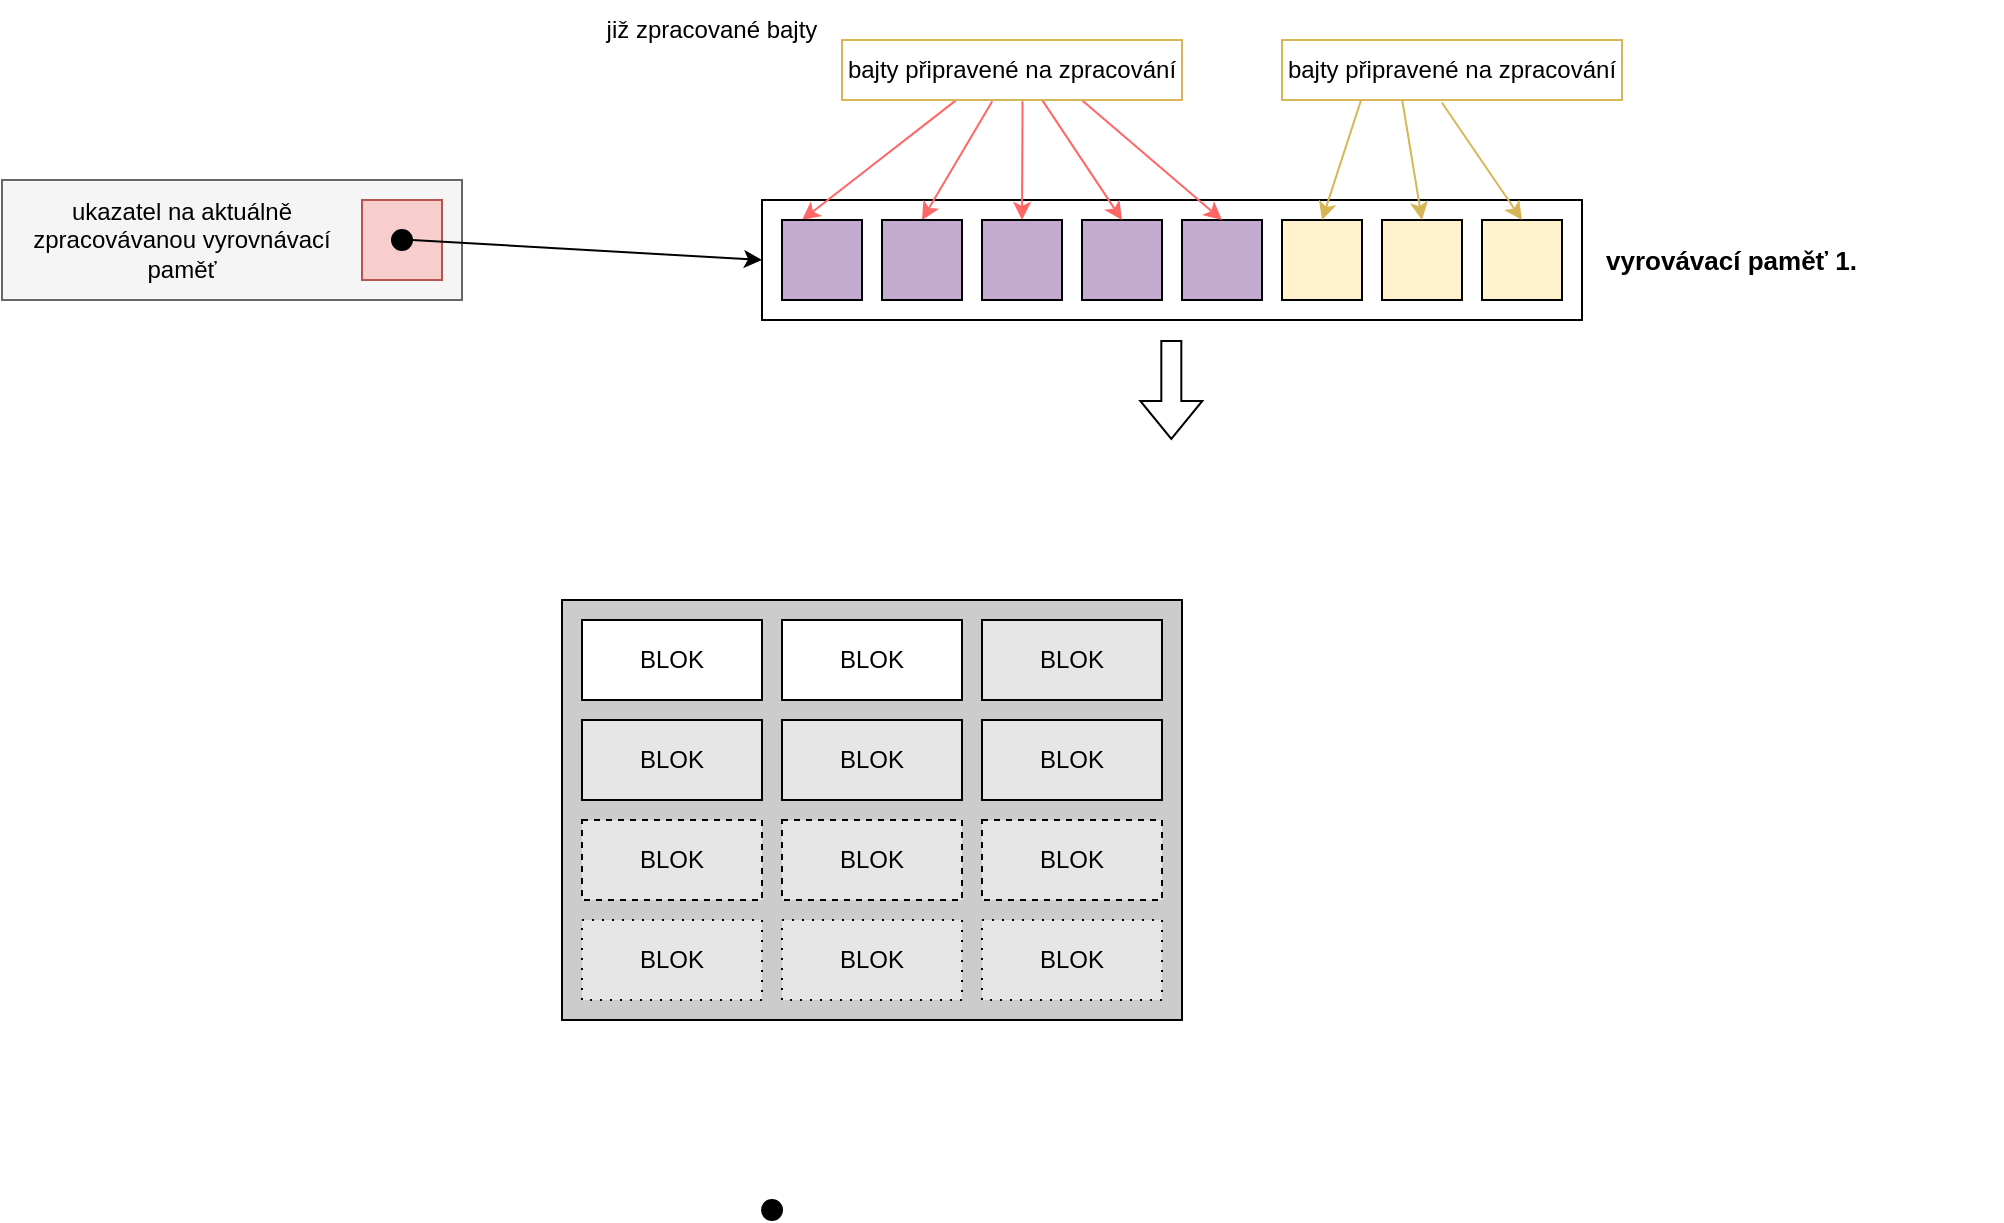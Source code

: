 <mxfile version="26.0.9">
  <diagram name="Page-1" id="LGPMgBIfTs9LsEEEOlJE">
    <mxGraphModel dx="954" dy="657" grid="1" gridSize="10" guides="1" tooltips="1" connect="1" arrows="1" fold="1" page="1" pageScale="1" pageWidth="1169" pageHeight="827" math="0" shadow="0">
      <root>
        <mxCell id="0" />
        <mxCell id="1" parent="0" />
        <mxCell id="0NhfyobeQGz_dx_P05Bh-1" value="" style="rounded=0;whiteSpace=wrap;html=1;" parent="1" vertex="1">
          <mxGeometry x="420" y="240" width="410" height="60" as="geometry" />
        </mxCell>
        <mxCell id="0NhfyobeQGz_dx_P05Bh-2" value="" style="rounded=0;whiteSpace=wrap;html=1;fillColor=#FFF2CC;strokeColor=#000000;" parent="1" vertex="1">
          <mxGeometry x="780" y="250" width="40" height="40" as="geometry" />
        </mxCell>
        <mxCell id="0NhfyobeQGz_dx_P05Bh-3" value="" style="rounded=0;whiteSpace=wrap;html=1;fillColor=#FFF2CC;strokeColor=#000000;" parent="1" vertex="1">
          <mxGeometry x="680" y="250" width="40" height="40" as="geometry" />
        </mxCell>
        <mxCell id="0NhfyobeQGz_dx_P05Bh-4" value="" style="rounded=0;whiteSpace=wrap;html=1;fillColor=#FFF2CC;strokeColor=#000000;" parent="1" vertex="1">
          <mxGeometry x="730" y="250" width="40" height="40" as="geometry" />
        </mxCell>
        <mxCell id="0NhfyobeQGz_dx_P05Bh-6" value="" style="rounded=0;whiteSpace=wrap;html=1;fillColor=#C3ABD0;strokeColor=#000000;" parent="1" vertex="1">
          <mxGeometry x="630" y="250" width="40" height="40" as="geometry" />
        </mxCell>
        <mxCell id="0NhfyobeQGz_dx_P05Bh-10" value="" style="endArrow=classic;html=1;rounded=0;entryX=0.25;entryY=0;entryDx=0;entryDy=0;fillColor=#f8cecc;strokeColor=#FF6666;exitX=0.335;exitY=1.006;exitDx=0;exitDy=0;exitPerimeter=0;" parent="1" source="0NhfyobeQGz_dx_P05Bh-37" edge="1">
          <mxGeometry width="50" height="50" relative="1" as="geometry">
            <mxPoint x="500" y="190" as="sourcePoint" />
            <mxPoint x="440.0" y="250" as="targetPoint" />
          </mxGeometry>
        </mxCell>
        <mxCell id="0NhfyobeQGz_dx_P05Bh-11" value="" style="endArrow=classic;html=1;rounded=0;entryX=0.5;entryY=0;entryDx=0;entryDy=0;fillColor=#f8cecc;strokeColor=#FF6666;exitX=0.442;exitY=1.019;exitDx=0;exitDy=0;exitPerimeter=0;" parent="1" source="0NhfyobeQGz_dx_P05Bh-37" target="0NhfyobeQGz_dx_P05Bh-32" edge="1">
          <mxGeometry width="50" height="50" relative="1" as="geometry">
            <mxPoint x="520" y="190" as="sourcePoint" />
            <mxPoint x="490.0" y="250" as="targetPoint" />
          </mxGeometry>
        </mxCell>
        <mxCell id="0NhfyobeQGz_dx_P05Bh-12" value="" style="endArrow=classic;html=1;rounded=0;entryX=0.5;entryY=0;entryDx=0;entryDy=0;fillColor=#f8cecc;strokeColor=#FF6666;exitX=0.531;exitY=1.019;exitDx=0;exitDy=0;exitPerimeter=0;" parent="1" source="0NhfyobeQGz_dx_P05Bh-37" target="0NhfyobeQGz_dx_P05Bh-33" edge="1">
          <mxGeometry width="50" height="50" relative="1" as="geometry">
            <mxPoint x="540" y="190" as="sourcePoint" />
            <mxPoint x="540" y="250" as="targetPoint" />
          </mxGeometry>
        </mxCell>
        <mxCell id="0NhfyobeQGz_dx_P05Bh-13" value="již zpracované bajty" style="text;html=1;align=center;verticalAlign=middle;whiteSpace=wrap;rounded=0;" parent="1" vertex="1">
          <mxGeometry x="330" y="140" width="130" height="30" as="geometry" />
        </mxCell>
        <mxCell id="0NhfyobeQGz_dx_P05Bh-17" value="" style="endArrow=classic;html=1;rounded=0;exitX=0.234;exitY=0.976;exitDx=0;exitDy=0;entryX=0.5;entryY=0;entryDx=0;entryDy=0;fillColor=#fff2cc;strokeColor=#d6b656;exitPerimeter=0;" parent="1" source="0NhfyobeQGz_dx_P05Bh-20" target="0NhfyobeQGz_dx_P05Bh-3" edge="1">
          <mxGeometry width="50" height="50" relative="1" as="geometry">
            <mxPoint x="701.42" y="191.38" as="sourcePoint" />
            <mxPoint x="720" y="300" as="targetPoint" />
          </mxGeometry>
        </mxCell>
        <mxCell id="0NhfyobeQGz_dx_P05Bh-18" value="" style="endArrow=classic;html=1;rounded=0;exitX=0.354;exitY=1.012;exitDx=0;exitDy=0;entryX=0.5;entryY=0;entryDx=0;entryDy=0;fillColor=#fff2cc;strokeColor=#d6b656;exitPerimeter=0;" parent="1" source="0NhfyobeQGz_dx_P05Bh-20" target="0NhfyobeQGz_dx_P05Bh-4" edge="1">
          <mxGeometry width="50" height="50" relative="1" as="geometry">
            <mxPoint x="725" y="190" as="sourcePoint" />
            <mxPoint x="710" y="260" as="targetPoint" />
          </mxGeometry>
        </mxCell>
        <mxCell id="0NhfyobeQGz_dx_P05Bh-19" value="" style="endArrow=classic;html=1;rounded=0;exitX=0.47;exitY=1.042;exitDx=0;exitDy=0;entryX=0.5;entryY=0;entryDx=0;entryDy=0;fillColor=#fff2cc;strokeColor=#d6b656;exitPerimeter=0;" parent="1" source="0NhfyobeQGz_dx_P05Bh-20" target="0NhfyobeQGz_dx_P05Bh-2" edge="1">
          <mxGeometry width="50" height="50" relative="1" as="geometry">
            <mxPoint x="770" y="190" as="sourcePoint" />
            <mxPoint x="760" y="260" as="targetPoint" />
          </mxGeometry>
        </mxCell>
        <mxCell id="0NhfyobeQGz_dx_P05Bh-20" value="bajty připravené na zpracování" style="rounded=0;whiteSpace=wrap;html=1;strokeColor=#D6B656;" parent="1" vertex="1">
          <mxGeometry x="680" y="160" width="170" height="30" as="geometry" />
        </mxCell>
        <mxCell id="0NhfyobeQGz_dx_P05Bh-21" value="&lt;font style=&quot;font-size: 13px;&quot;&gt;&lt;b&gt;vyrovávací paměť 1.&lt;/b&gt;&lt;/font&gt;" style="text;html=1;align=left;verticalAlign=middle;whiteSpace=wrap;rounded=0;" parent="1" vertex="1">
          <mxGeometry x="840" y="255" width="200" height="30" as="geometry" />
        </mxCell>
        <mxCell id="0NhfyobeQGz_dx_P05Bh-22" value="" style="rounded=0;whiteSpace=wrap;html=1;fillColor=#f5f5f5;fontColor=#333333;strokeColor=#666666;" parent="1" vertex="1">
          <mxGeometry x="40" y="230" width="230" height="60" as="geometry" />
        </mxCell>
        <mxCell id="0NhfyobeQGz_dx_P05Bh-23" value="ukazatel na aktuálně zpracovávanou vyrovnávací paměť" style="text;html=1;align=center;verticalAlign=middle;whiteSpace=wrap;rounded=0;" parent="1" vertex="1">
          <mxGeometry x="50" y="230" width="160" height="60" as="geometry" />
        </mxCell>
        <mxCell id="0NhfyobeQGz_dx_P05Bh-24" value="" style="rounded=0;whiteSpace=wrap;html=1;fillColor=#f8cecc;strokeColor=#b85450;" parent="1" vertex="1">
          <mxGeometry x="220" y="240" width="40" height="40" as="geometry" />
        </mxCell>
        <mxCell id="0NhfyobeQGz_dx_P05Bh-25" value="" style="ellipse;whiteSpace=wrap;html=1;aspect=fixed;fillColor=#000000;" parent="1" vertex="1">
          <mxGeometry x="235" y="255" width="10" height="10" as="geometry" />
        </mxCell>
        <mxCell id="0NhfyobeQGz_dx_P05Bh-26" value="" style="endArrow=classic;html=1;rounded=0;exitX=1;exitY=0.5;exitDx=0;exitDy=0;entryX=0;entryY=0.5;entryDx=0;entryDy=0;" parent="1" source="0NhfyobeQGz_dx_P05Bh-25" target="0NhfyobeQGz_dx_P05Bh-1" edge="1">
          <mxGeometry width="50" height="50" relative="1" as="geometry">
            <mxPoint x="190" y="290" as="sourcePoint" />
            <mxPoint x="380" y="250" as="targetPoint" />
          </mxGeometry>
        </mxCell>
        <mxCell id="0NhfyobeQGz_dx_P05Bh-27" value="" style="shape=flexArrow;endArrow=classic;html=1;rounded=0;" parent="1" edge="1">
          <mxGeometry width="50" height="50" relative="1" as="geometry">
            <mxPoint x="624.66" y="310" as="sourcePoint" />
            <mxPoint x="624.66" y="360" as="targetPoint" />
          </mxGeometry>
        </mxCell>
        <mxCell id="0NhfyobeQGz_dx_P05Bh-28" value="" style="rounded=0;whiteSpace=wrap;html=1;fillColor=#C3ABD0;strokeColor=#000000;" parent="1" vertex="1">
          <mxGeometry x="430" y="250" width="40" height="40" as="geometry" />
        </mxCell>
        <mxCell id="0NhfyobeQGz_dx_P05Bh-32" value="" style="rounded=0;whiteSpace=wrap;html=1;fillColor=#C3ABD0;strokeColor=#000000;" parent="1" vertex="1">
          <mxGeometry x="480" y="250" width="40" height="40" as="geometry" />
        </mxCell>
        <mxCell id="0NhfyobeQGz_dx_P05Bh-33" value="" style="rounded=0;whiteSpace=wrap;html=1;fillColor=#C3ABD0;strokeColor=#000000;" parent="1" vertex="1">
          <mxGeometry x="530" y="250" width="40" height="40" as="geometry" />
        </mxCell>
        <mxCell id="0NhfyobeQGz_dx_P05Bh-34" value="" style="rounded=0;whiteSpace=wrap;html=1;fillColor=#C3ABD0;strokeColor=#000000;" parent="1" vertex="1">
          <mxGeometry x="580" y="250" width="40" height="40" as="geometry" />
        </mxCell>
        <mxCell id="0NhfyobeQGz_dx_P05Bh-35" value="" style="endArrow=classic;html=1;rounded=0;entryX=0.5;entryY=0;entryDx=0;entryDy=0;fillColor=#f8cecc;strokeColor=#FF6666;exitX=0.588;exitY=0.994;exitDx=0;exitDy=0;exitPerimeter=0;" parent="1" source="0NhfyobeQGz_dx_P05Bh-37" target="0NhfyobeQGz_dx_P05Bh-34" edge="1">
          <mxGeometry width="50" height="50" relative="1" as="geometry">
            <mxPoint x="560" y="190" as="sourcePoint" />
            <mxPoint x="600" y="250" as="targetPoint" />
          </mxGeometry>
        </mxCell>
        <mxCell id="0NhfyobeQGz_dx_P05Bh-36" value="" style="endArrow=classic;html=1;rounded=0;entryX=0.5;entryY=0;entryDx=0;entryDy=0;fillColor=#f8cecc;strokeColor=#FF6666;exitX=0.706;exitY=1.006;exitDx=0;exitDy=0;exitPerimeter=0;" parent="1" source="0NhfyobeQGz_dx_P05Bh-37" target="0NhfyobeQGz_dx_P05Bh-6" edge="1">
          <mxGeometry width="50" height="50" relative="1" as="geometry">
            <mxPoint x="580" y="190" as="sourcePoint" />
            <mxPoint x="660" y="230" as="targetPoint" />
          </mxGeometry>
        </mxCell>
        <mxCell id="0NhfyobeQGz_dx_P05Bh-37" value="bajty připravené na zpracování" style="rounded=0;whiteSpace=wrap;html=1;strokeColor=#D6B656;" parent="1" vertex="1">
          <mxGeometry x="460" y="160" width="170" height="30" as="geometry" />
        </mxCell>
        <mxCell id="0NhfyobeQGz_dx_P05Bh-38" value="" style="rounded=0;whiteSpace=wrap;html=1;fillColor=#CCCCCC;" parent="1" vertex="1">
          <mxGeometry x="320" y="440" width="310" height="210" as="geometry" />
        </mxCell>
        <mxCell id="0NhfyobeQGz_dx_P05Bh-39" value="" style="rounded=0;whiteSpace=wrap;html=1;" parent="1" vertex="1">
          <mxGeometry x="330" y="450" width="90" height="40" as="geometry" />
        </mxCell>
        <mxCell id="0NhfyobeQGz_dx_P05Bh-40" value="" style="rounded=0;whiteSpace=wrap;html=1;" parent="1" vertex="1">
          <mxGeometry x="430" y="450" width="90" height="40" as="geometry" />
        </mxCell>
        <mxCell id="0NhfyobeQGz_dx_P05Bh-41" value="" style="rounded=0;whiteSpace=wrap;html=1;fillColor=#E6E6E6;" parent="1" vertex="1">
          <mxGeometry x="530" y="450" width="90" height="40" as="geometry" />
        </mxCell>
        <mxCell id="0NhfyobeQGz_dx_P05Bh-42" value="" style="rounded=0;whiteSpace=wrap;html=1;fillColor=#E6E6E6;" parent="1" vertex="1">
          <mxGeometry x="330" y="500" width="90" height="40" as="geometry" />
        </mxCell>
        <mxCell id="0NhfyobeQGz_dx_P05Bh-43" value="" style="rounded=0;whiteSpace=wrap;html=1;fillColor=#E6E6E6;" parent="1" vertex="1">
          <mxGeometry x="430" y="500" width="90" height="40" as="geometry" />
        </mxCell>
        <mxCell id="0NhfyobeQGz_dx_P05Bh-44" value="" style="rounded=0;whiteSpace=wrap;html=1;fillColor=#E6E6E6;" parent="1" vertex="1">
          <mxGeometry x="530" y="500" width="90" height="40" as="geometry" />
        </mxCell>
        <mxCell id="0NhfyobeQGz_dx_P05Bh-45" value="" style="rounded=0;whiteSpace=wrap;html=1;dashed=1;fillColor=#E6E6E6;" parent="1" vertex="1">
          <mxGeometry x="530" y="550" width="90" height="40" as="geometry" />
        </mxCell>
        <mxCell id="0NhfyobeQGz_dx_P05Bh-46" value="" style="rounded=0;whiteSpace=wrap;html=1;dashed=1;fillColor=#E6E6E6;" parent="1" vertex="1">
          <mxGeometry x="430" y="550" width="90" height="40" as="geometry" />
        </mxCell>
        <mxCell id="0NhfyobeQGz_dx_P05Bh-47" value="" style="rounded=0;whiteSpace=wrap;html=1;dashed=1;fillColor=#E6E6E6;" parent="1" vertex="1">
          <mxGeometry x="330" y="550" width="90" height="40" as="geometry" />
        </mxCell>
        <mxCell id="0NhfyobeQGz_dx_P05Bh-49" value="" style="ellipse;whiteSpace=wrap;html=1;aspect=fixed;strokeColor=#000000;fillColor=#000000;" parent="1" vertex="1">
          <mxGeometry x="420" y="740" width="10" height="10" as="geometry" />
        </mxCell>
        <mxCell id="0NhfyobeQGz_dx_P05Bh-53" value="" style="rounded=0;whiteSpace=wrap;html=1;dashed=1;dashPattern=1 4;fillColor=#E6E6E6;" parent="1" vertex="1">
          <mxGeometry x="430" y="600" width="90" height="40" as="geometry" />
        </mxCell>
        <mxCell id="0NhfyobeQGz_dx_P05Bh-55" value="" style="rounded=0;whiteSpace=wrap;html=1;dashed=1;dashPattern=1 4;fillColor=#E6E6E6;" parent="1" vertex="1">
          <mxGeometry x="330" y="600" width="90" height="40" as="geometry" />
        </mxCell>
        <mxCell id="0NhfyobeQGz_dx_P05Bh-56" value="" style="rounded=0;whiteSpace=wrap;html=1;dashed=1;dashPattern=1 4;fillColor=#E6E6E6;" parent="1" vertex="1">
          <mxGeometry x="530" y="600" width="90" height="40" as="geometry" />
        </mxCell>
        <mxCell id="0NhfyobeQGz_dx_P05Bh-57" value="BLOK" style="text;html=1;align=center;verticalAlign=middle;whiteSpace=wrap;rounded=0;" parent="1" vertex="1">
          <mxGeometry x="345" y="455" width="60" height="30" as="geometry" />
        </mxCell>
        <mxCell id="0NhfyobeQGz_dx_P05Bh-58" value="BLOK" style="text;html=1;align=center;verticalAlign=middle;whiteSpace=wrap;rounded=0;" parent="1" vertex="1">
          <mxGeometry x="445" y="455" width="60" height="30" as="geometry" />
        </mxCell>
        <mxCell id="0NhfyobeQGz_dx_P05Bh-59" value="BLOK" style="text;html=1;align=center;verticalAlign=middle;whiteSpace=wrap;rounded=0;" parent="1" vertex="1">
          <mxGeometry x="545" y="455" width="60" height="30" as="geometry" />
        </mxCell>
        <mxCell id="0NhfyobeQGz_dx_P05Bh-60" value="BLOK" style="text;html=1;align=center;verticalAlign=middle;whiteSpace=wrap;rounded=0;" parent="1" vertex="1">
          <mxGeometry x="345" y="505" width="60" height="30" as="geometry" />
        </mxCell>
        <mxCell id="0NhfyobeQGz_dx_P05Bh-61" value="BLOK" style="text;html=1;align=center;verticalAlign=middle;whiteSpace=wrap;rounded=0;" parent="1" vertex="1">
          <mxGeometry x="445" y="505" width="60" height="30" as="geometry" />
        </mxCell>
        <mxCell id="0NhfyobeQGz_dx_P05Bh-62" value="BLOK" style="text;html=1;align=center;verticalAlign=middle;whiteSpace=wrap;rounded=0;" parent="1" vertex="1">
          <mxGeometry x="545" y="505" width="60" height="30" as="geometry" />
        </mxCell>
        <mxCell id="0NhfyobeQGz_dx_P05Bh-63" value="BLOK" style="text;html=1;align=center;verticalAlign=middle;whiteSpace=wrap;rounded=0;" parent="1" vertex="1">
          <mxGeometry x="545" y="555" width="60" height="30" as="geometry" />
        </mxCell>
        <mxCell id="0NhfyobeQGz_dx_P05Bh-64" value="BLOK" style="text;html=1;align=center;verticalAlign=middle;whiteSpace=wrap;rounded=0;" parent="1" vertex="1">
          <mxGeometry x="445" y="555" width="60" height="30" as="geometry" />
        </mxCell>
        <mxCell id="0NhfyobeQGz_dx_P05Bh-65" value="BLOK" style="text;html=1;align=center;verticalAlign=middle;whiteSpace=wrap;rounded=0;" parent="1" vertex="1">
          <mxGeometry x="345" y="555" width="60" height="30" as="geometry" />
        </mxCell>
        <mxCell id="0NhfyobeQGz_dx_P05Bh-66" value="BLOK" style="text;html=1;align=center;verticalAlign=middle;whiteSpace=wrap;rounded=0;" parent="1" vertex="1">
          <mxGeometry x="345" y="605" width="60" height="30" as="geometry" />
        </mxCell>
        <mxCell id="0NhfyobeQGz_dx_P05Bh-67" value="BLOK" style="text;html=1;align=center;verticalAlign=middle;whiteSpace=wrap;rounded=0;" parent="1" vertex="1">
          <mxGeometry x="445" y="605" width="60" height="30" as="geometry" />
        </mxCell>
        <mxCell id="0NhfyobeQGz_dx_P05Bh-68" value="BLOK" style="text;html=1;align=center;verticalAlign=middle;whiteSpace=wrap;rounded=0;" parent="1" vertex="1">
          <mxGeometry x="545" y="605" width="60" height="30" as="geometry" />
        </mxCell>
      </root>
    </mxGraphModel>
  </diagram>
</mxfile>

